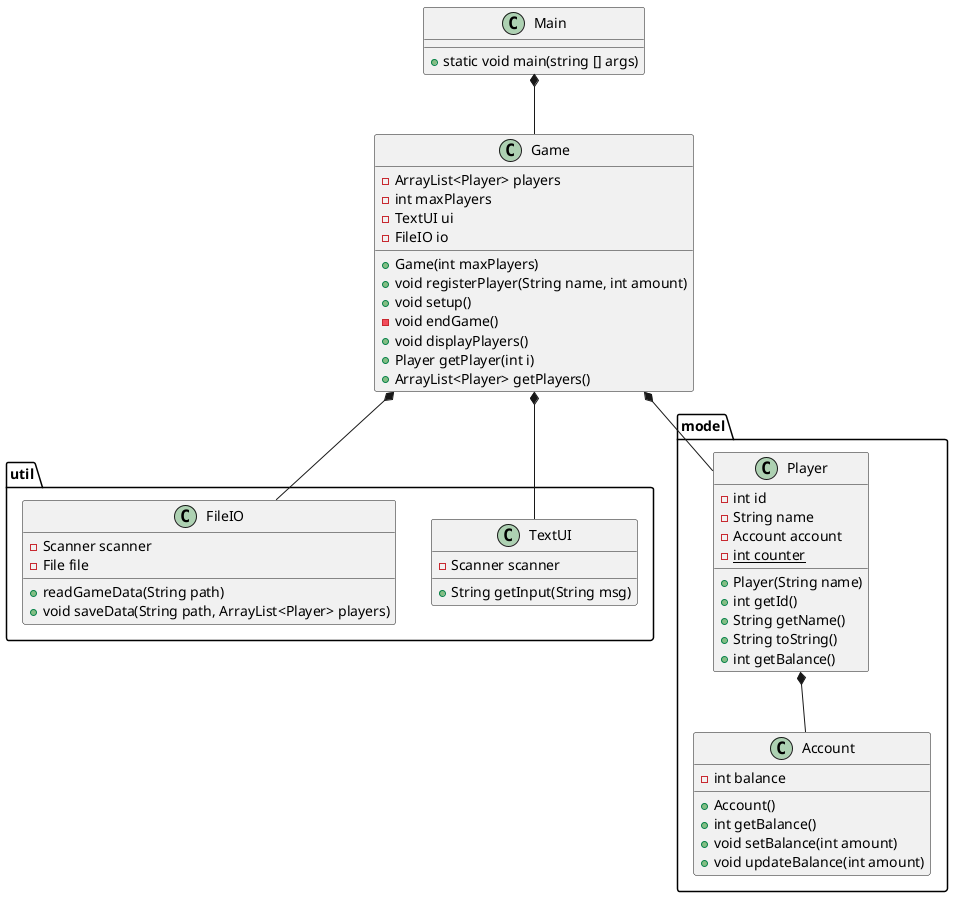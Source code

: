 @startuml
'https://plantuml.com/class-diagram

class Main
class Game

package "util"{
class TextUI
class FileIO
}
package "model"{
class Player
class Account
}
Main *-- Game
Game *-- TextUI
Game *-- FileIO
Game *-- Player
Player *-- Account

Main : + static void main(string [] args)

Player : -int id
Player  : -String name
Player  : -Account account
Player  : -{static} int counter
Player  : +Player(String name)
Player  : +int getId()
Player  : +String getName()
Player  : +String toString()
Player  : +int getBalance()

Account : - int balance
Account : + Account()
Account : + int getBalance()
Account : + void setBalance(int amount)
Account : + void updateBalance(int amount)

Game : - ArrayList<Player> players
Game : - int maxPlayers
Game : - TextUI ui
Game : - FileIO io
Game : + Game(int maxPlayers)
Game : + void registerPlayer(String name, int amount)
Game : + void setup()
Game : - void endGame()
Game : + void displayPlayers()
Game : + Player getPlayer(int i)
Game : + ArrayList<Player> getPlayers()

TextUI : + String getInput(String msg)
TextUI : - Scanner scanner

FileIO : - Scanner scanner
FileIO : - File file
FileIO : + readGameData(String path)
FileIO : + void saveData(String path, ArrayList<Player> players)

@enduml